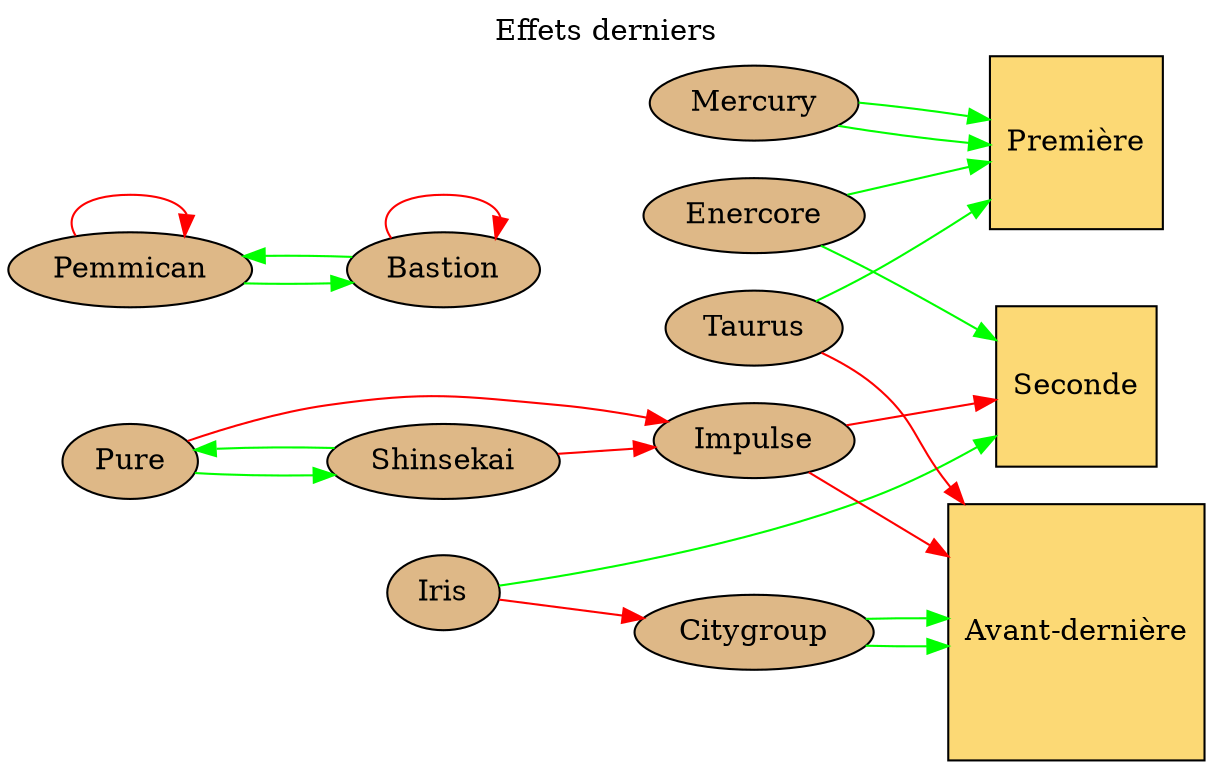 # dot -T svg data/cities/detroit/graphviz/last.dot > website/static/graphviz/detroit/last.svg
digraph g{
	graph [
		rankdir = "LR"
		bgcolor=transparent
	];
	// title
	labelloc="t";
	label="Effets derniers";

	premier [shape=square, fillcolor="#FCD975", style="filled", label="Première"];
	second [shape=square, fillcolor="#FCD975", style="filled", label="Seconde"];
	avantdernier [shape=square, fillcolor="#FCD975", style="filled", label="Avant-dernière"];

	pemmican [shape=ellipse, fillcolor="burlywood", style="filled", label="Pemmican"];
	bastion [shape=ellipse, fillcolor="burlywood", style="filled", label="Bastion"];
	citygroup [shape=ellipse, fillcolor="burlywood", style="filled", label="Citygroup"];
	enercore [shape=ellipse, fillcolor="burlywood", style="filled", label="Enercore"];
	iris [shape=ellipse, fillcolor="burlywood",style="filled", label="Iris"];
	mercury [shape=ellipse, fillcolor="burlywood", style="filled", label="Mercury"];
	pure [shape=ellipse, fillcolor="burlywood", style="filled", label="Pure"];
	impulse [shape=ellipse, fillcolor="burlywood", style="filled", label="Impulse"];
	shinsekai [shape=ellipse, fillcolor="burlywood", style="filled", label="Shinsekai"];
	taurus [shape=ellipse, fillcolor="burlywood", style="filled", label="Taurus"];

	taurus -> premier [color="green"];
	taurus -> avantdernier [color="red"];

	bastion -> pemmican [color="green"];
	bastion -> bastion [color="red"];

	pemmican -> pemmican [color="red"];
	pemmican -> bastion [color="green"];

	citygroup-> avantdernier [color="green"];
	citygroup-> avantdernier [color="green"];

	enercore -> premier [color="green"];
	enercore -> second [color="green"];

	shinsekai -> pure [color="green"];
	shinsekai -> impulse [color="red"];

	impulse -> avantdernier [color="red"];
	impulse -> second [color="red"];

	pure -> shinsekai [color="green"];
	pure -> impulse [color="red"];

	mercury -> premier [color="green"];
	mercury -> premier [color="green"];

	iris -> citygroup [color="red"];
	iris -> second [color="green"];
}

